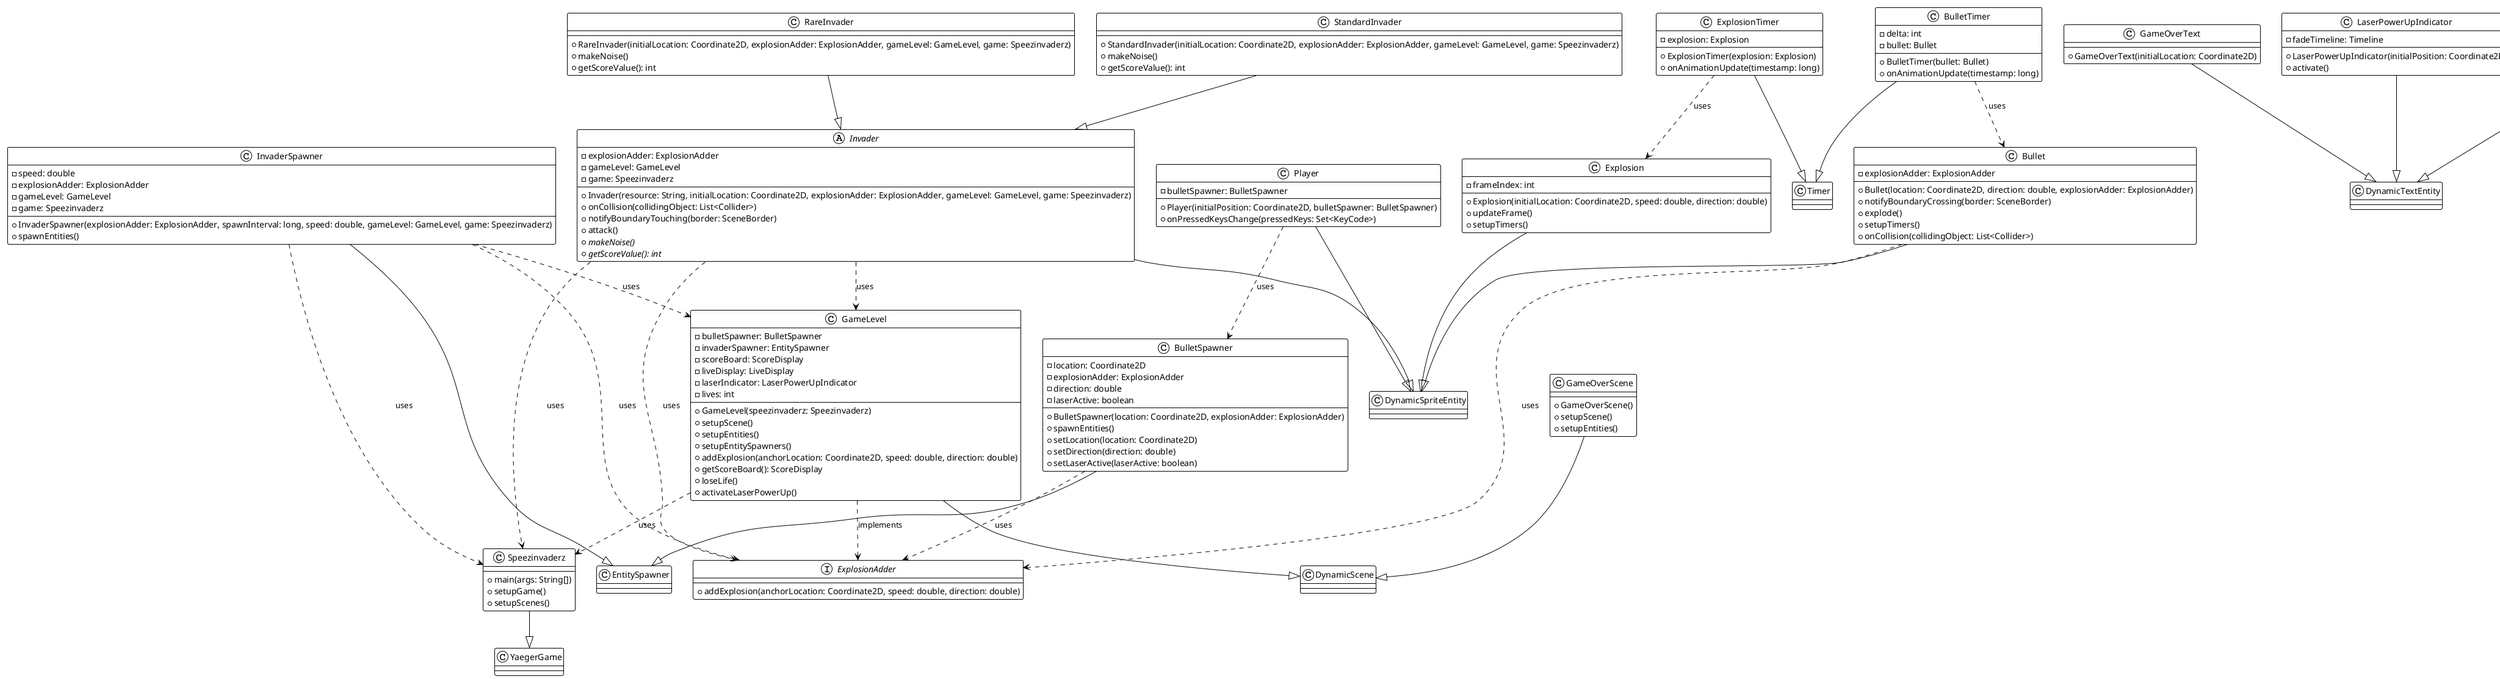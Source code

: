 @startuml
!theme plain

class Bullet {
    -explosionAdder: ExplosionAdder
    +Bullet(location: Coordinate2D, direction: double, explosionAdder: ExplosionAdder)
    +notifyBoundaryCrossing(border: SceneBorder)
    +explode()
    +setupTimers()
    +onCollision(collidingObject: List<Collider>)
}

class BulletTimer {
    -delta: int
    -bullet: Bullet
    +BulletTimer(bullet: Bullet)
    +onAnimationUpdate(timestamp: long)
}

class GameOverText {
    +GameOverText(initialLocation: Coordinate2D)
}

abstract class Invader {
    -explosionAdder: ExplosionAdder
    -gameLevel: GameLevel
    -game: Speezinvaderz
    +Invader(resource: String, initialLocation: Coordinate2D, explosionAdder: ExplosionAdder, gameLevel: GameLevel, game: Speezinvaderz)
    +onCollision(collidingObject: List<Collider>)
    +notifyBoundaryTouching(border: SceneBorder)
    +attack()
    {abstract} +makeNoise()
    {abstract} +getScoreValue(): int
}

class RareInvader {
    +RareInvader(initialLocation: Coordinate2D, explosionAdder: ExplosionAdder, gameLevel: GameLevel, game: Speezinvaderz)
    +makeNoise()
    +getScoreValue(): int
}

class StandardInvader {
    +StandardInvader(initialLocation: Coordinate2D, explosionAdder: ExplosionAdder, gameLevel: GameLevel, game: Speezinvaderz)
    +makeNoise()
    +getScoreValue(): int
}

class LaserPowerUpIndicator {
    -fadeTimeline: Timeline
    +LaserPowerUpIndicator(initialPosition: Coordinate2D)
    +activate()
}

class LiveDisplay {
    -lives: int
    +LiveDisplay(initialLocation: Coordinate2D, lives: int)
    +decreaseLife(lives: int)
}

class Player {
    -bulletSpawner: BulletSpawner
    +Player(initialPosition: Coordinate2D, bulletSpawner: BulletSpawner)
    +onPressedKeysChange(pressedKeys: Set<KeyCode>)
}

class Explosion {
    -frameIndex: int
    +Explosion(initialLocation: Coordinate2D, speed: double, direction: double)
    +updateFrame()
    +setupTimers()
}

interface ExplosionAdder {
    +addExplosion(anchorLocation: Coordinate2D, speed: double, direction: double)
}

class ExplosionTimer {
    -explosion: Explosion
    +ExplosionTimer(explosion: Explosion)
    +onAnimationUpdate(timestamp: long)
}

class GameLevel {
    -bulletSpawner: BulletSpawner
    -invaderSpawner: EntitySpawner
    -scoreBoard: ScoreDisplay
    -liveDisplay: LiveDisplay
    -laserIndicator: LaserPowerUpIndicator
    -lives: int
    +GameLevel(speezinvaderz: Speezinvaderz)
    +setupScene()
    +setupEntities()
    +setupEntitySpawners()
    +addExplosion(anchorLocation: Coordinate2D, speed: double, direction: double)
    +getScoreBoard(): ScoreDisplay
    +loseLife()
    +activateLaserPowerUp()
}

class GameOverScene {
    +GameOverScene()
    +setupScene()
    +setupEntities()
}

class BulletSpawner {
    -location: Coordinate2D
    -explosionAdder: ExplosionAdder
    -direction: double
    -laserActive: boolean
    +BulletSpawner(location: Coordinate2D, explosionAdder: ExplosionAdder)
    +spawnEntities()
    +setLocation(location: Coordinate2D)
    +setDirection(direction: double)
    +setLaserActive(laserActive: boolean)
}

class InvaderSpawner {
    -speed: double
    -explosionAdder: ExplosionAdder
    -gameLevel: GameLevel
    -game: Speezinvaderz
    +InvaderSpawner(explosionAdder: ExplosionAdder, spawnInterval: long, speed: double, gameLevel: GameLevel, game: Speezinvaderz)
    +spawnEntities()
}

class Speezinvaderz {
    +main(args: String[])
    +setupGame()
    +setupScenes()
}

Bullet --|> DynamicSpriteEntity
BulletTimer --|> Timer
GameOverText --|> DynamicTextEntity
Invader --|> DynamicSpriteEntity
RareInvader --|> Invader
StandardInvader --|> Invader
LaserPowerUpIndicator --|> DynamicTextEntity
LiveDisplay --|> DynamicTextEntity
Player --|> DynamicSpriteEntity
Explosion --|> DynamicSpriteEntity
ExplosionTimer --|> Timer
GameLevel --|> DynamicScene
GameOverScene --|> DynamicScene
BulletSpawner --|> EntitySpawner
InvaderSpawner --|> EntitySpawner
Speezinvaderz --|> YaegerGame

Bullet ..> ExplosionAdder : uses
BulletTimer ..> Bullet : uses
Invader ..> ExplosionAdder : uses
Invader ..> GameLevel : uses
Invader ..> Speezinvaderz : uses
Player ..> BulletSpawner : uses
ExplosionTimer ..> Explosion : uses
GameLevel ..> Speezinvaderz : uses
GameLevel ..> ExplosionAdder : implements
BulletSpawner ..> ExplosionAdder : uses
InvaderSpawner ..> ExplosionAdder : uses
InvaderSpawner ..> GameLevel : uses
InvaderSpawner ..> Speezinvaderz : uses
@enduml